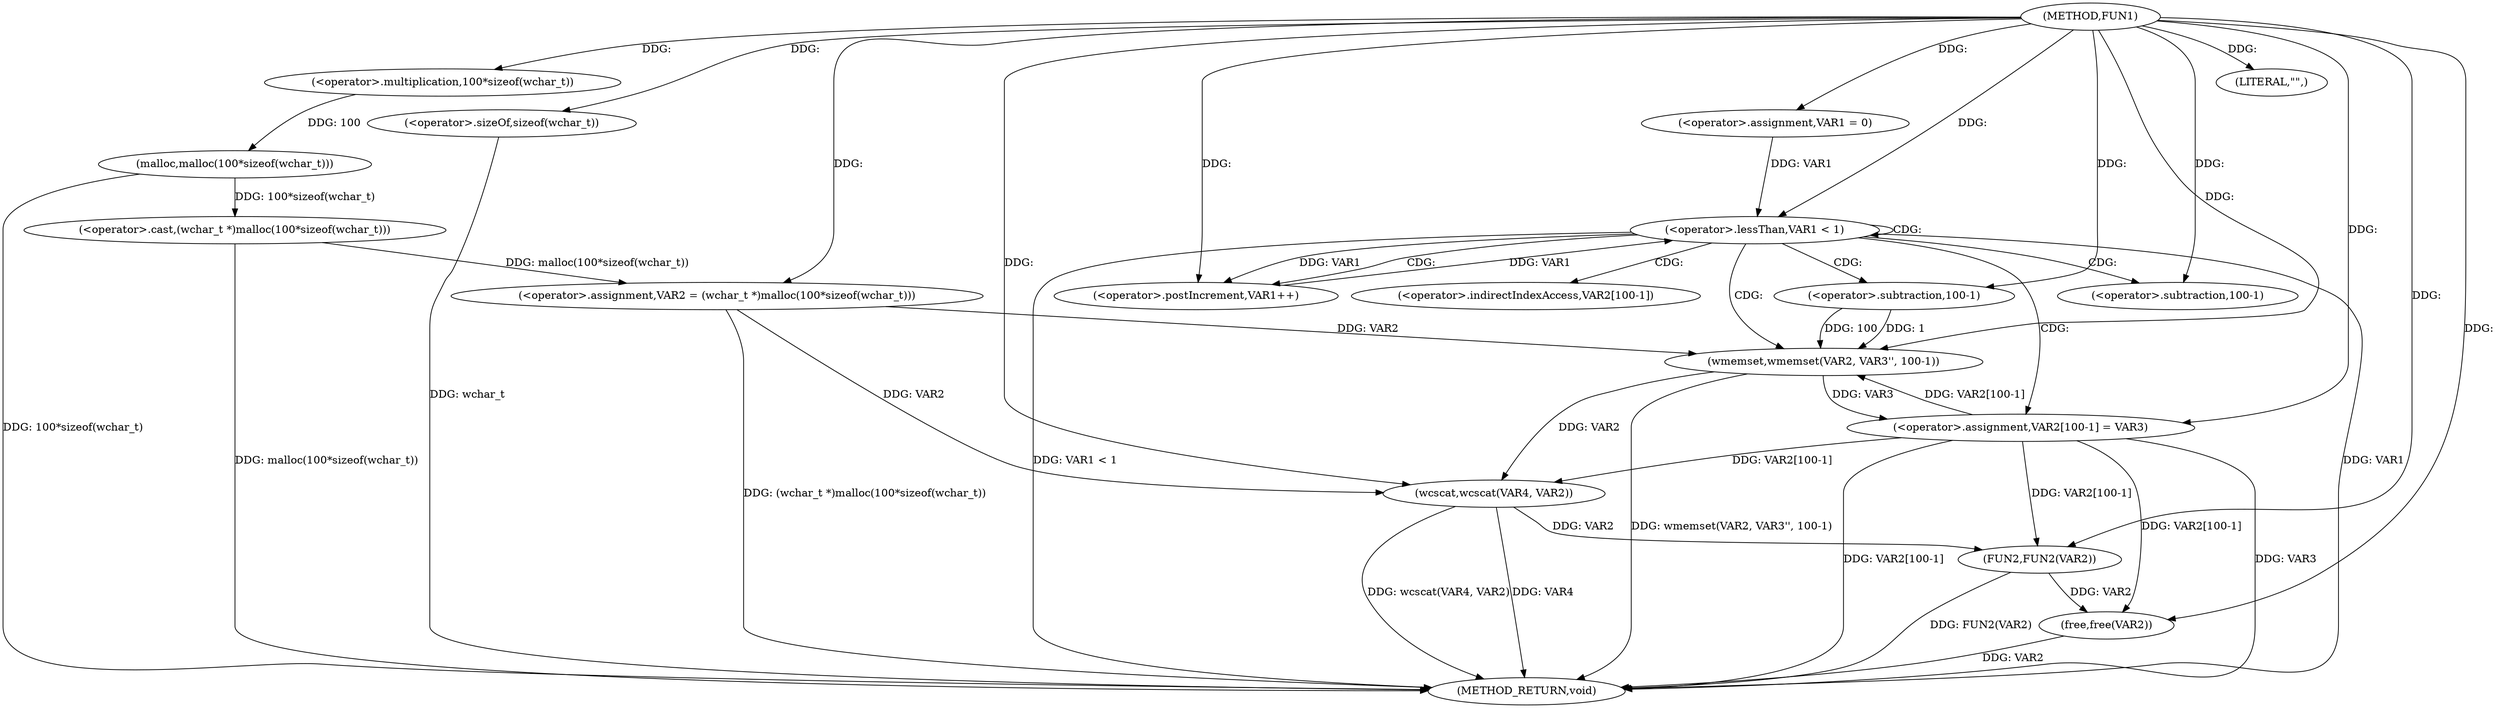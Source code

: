 digraph FUN1 {  
"1000100" [label = "(METHOD,FUN1)" ]
"1000145" [label = "(METHOD_RETURN,void)" ]
"1000104" [label = "(<operator>.assignment,VAR2 = (wchar_t *)malloc(100*sizeof(wchar_t)))" ]
"1000106" [label = "(<operator>.cast,(wchar_t *)malloc(100*sizeof(wchar_t)))" ]
"1000108" [label = "(malloc,malloc(100*sizeof(wchar_t)))" ]
"1000109" [label = "(<operator>.multiplication,100*sizeof(wchar_t))" ]
"1000111" [label = "(<operator>.sizeOf,sizeof(wchar_t))" ]
"1000114" [label = "(<operator>.assignment,VAR1 = 0)" ]
"1000117" [label = "(<operator>.lessThan,VAR1 < 1)" ]
"1000120" [label = "(<operator>.postIncrement,VAR1++)" ]
"1000123" [label = "(wmemset,wmemset(VAR2, VAR3'', 100-1))" ]
"1000126" [label = "(<operator>.subtraction,100-1)" ]
"1000129" [label = "(<operator>.assignment,VAR2[100-1] = VAR3)" ]
"1000132" [label = "(<operator>.subtraction,100-1)" ]
"1000137" [label = "(LITERAL,\"\",)" ]
"1000138" [label = "(wcscat,wcscat(VAR4, VAR2))" ]
"1000141" [label = "(FUN2,FUN2(VAR2))" ]
"1000143" [label = "(free,free(VAR2))" ]
"1000130" [label = "(<operator>.indirectIndexAccess,VAR2[100-1])" ]
  "1000117" -> "1000145"  [ label = "DDG: VAR1 < 1"] 
  "1000129" -> "1000145"  [ label = "DDG: VAR2[100-1]"] 
  "1000106" -> "1000145"  [ label = "DDG: malloc(100*sizeof(wchar_t))"] 
  "1000117" -> "1000145"  [ label = "DDG: VAR1"] 
  "1000111" -> "1000145"  [ label = "DDG: wchar_t"] 
  "1000138" -> "1000145"  [ label = "DDG: wcscat(VAR4, VAR2)"] 
  "1000123" -> "1000145"  [ label = "DDG: wmemset(VAR2, VAR3'', 100-1)"] 
  "1000141" -> "1000145"  [ label = "DDG: FUN2(VAR2)"] 
  "1000138" -> "1000145"  [ label = "DDG: VAR4"] 
  "1000143" -> "1000145"  [ label = "DDG: VAR2"] 
  "1000129" -> "1000145"  [ label = "DDG: VAR3"] 
  "1000104" -> "1000145"  [ label = "DDG: (wchar_t *)malloc(100*sizeof(wchar_t))"] 
  "1000108" -> "1000145"  [ label = "DDG: 100*sizeof(wchar_t)"] 
  "1000106" -> "1000104"  [ label = "DDG: malloc(100*sizeof(wchar_t))"] 
  "1000100" -> "1000104"  [ label = "DDG: "] 
  "1000108" -> "1000106"  [ label = "DDG: 100*sizeof(wchar_t)"] 
  "1000109" -> "1000108"  [ label = "DDG: 100"] 
  "1000100" -> "1000109"  [ label = "DDG: "] 
  "1000100" -> "1000111"  [ label = "DDG: "] 
  "1000100" -> "1000114"  [ label = "DDG: "] 
  "1000114" -> "1000117"  [ label = "DDG: VAR1"] 
  "1000120" -> "1000117"  [ label = "DDG: VAR1"] 
  "1000100" -> "1000117"  [ label = "DDG: "] 
  "1000117" -> "1000120"  [ label = "DDG: VAR1"] 
  "1000100" -> "1000120"  [ label = "DDG: "] 
  "1000129" -> "1000123"  [ label = "DDG: VAR2[100-1]"] 
  "1000104" -> "1000123"  [ label = "DDG: VAR2"] 
  "1000100" -> "1000123"  [ label = "DDG: "] 
  "1000126" -> "1000123"  [ label = "DDG: 100"] 
  "1000126" -> "1000123"  [ label = "DDG: 1"] 
  "1000100" -> "1000126"  [ label = "DDG: "] 
  "1000123" -> "1000129"  [ label = "DDG: VAR3"] 
  "1000100" -> "1000129"  [ label = "DDG: "] 
  "1000100" -> "1000132"  [ label = "DDG: "] 
  "1000100" -> "1000137"  [ label = "DDG: "] 
  "1000100" -> "1000138"  [ label = "DDG: "] 
  "1000129" -> "1000138"  [ label = "DDG: VAR2[100-1]"] 
  "1000104" -> "1000138"  [ label = "DDG: VAR2"] 
  "1000123" -> "1000138"  [ label = "DDG: VAR2"] 
  "1000129" -> "1000141"  [ label = "DDG: VAR2[100-1]"] 
  "1000138" -> "1000141"  [ label = "DDG: VAR2"] 
  "1000100" -> "1000141"  [ label = "DDG: "] 
  "1000129" -> "1000143"  [ label = "DDG: VAR2[100-1]"] 
  "1000141" -> "1000143"  [ label = "DDG: VAR2"] 
  "1000100" -> "1000143"  [ label = "DDG: "] 
  "1000117" -> "1000132"  [ label = "CDG: "] 
  "1000117" -> "1000129"  [ label = "CDG: "] 
  "1000117" -> "1000123"  [ label = "CDG: "] 
  "1000117" -> "1000130"  [ label = "CDG: "] 
  "1000117" -> "1000120"  [ label = "CDG: "] 
  "1000117" -> "1000117"  [ label = "CDG: "] 
  "1000117" -> "1000126"  [ label = "CDG: "] 
}
